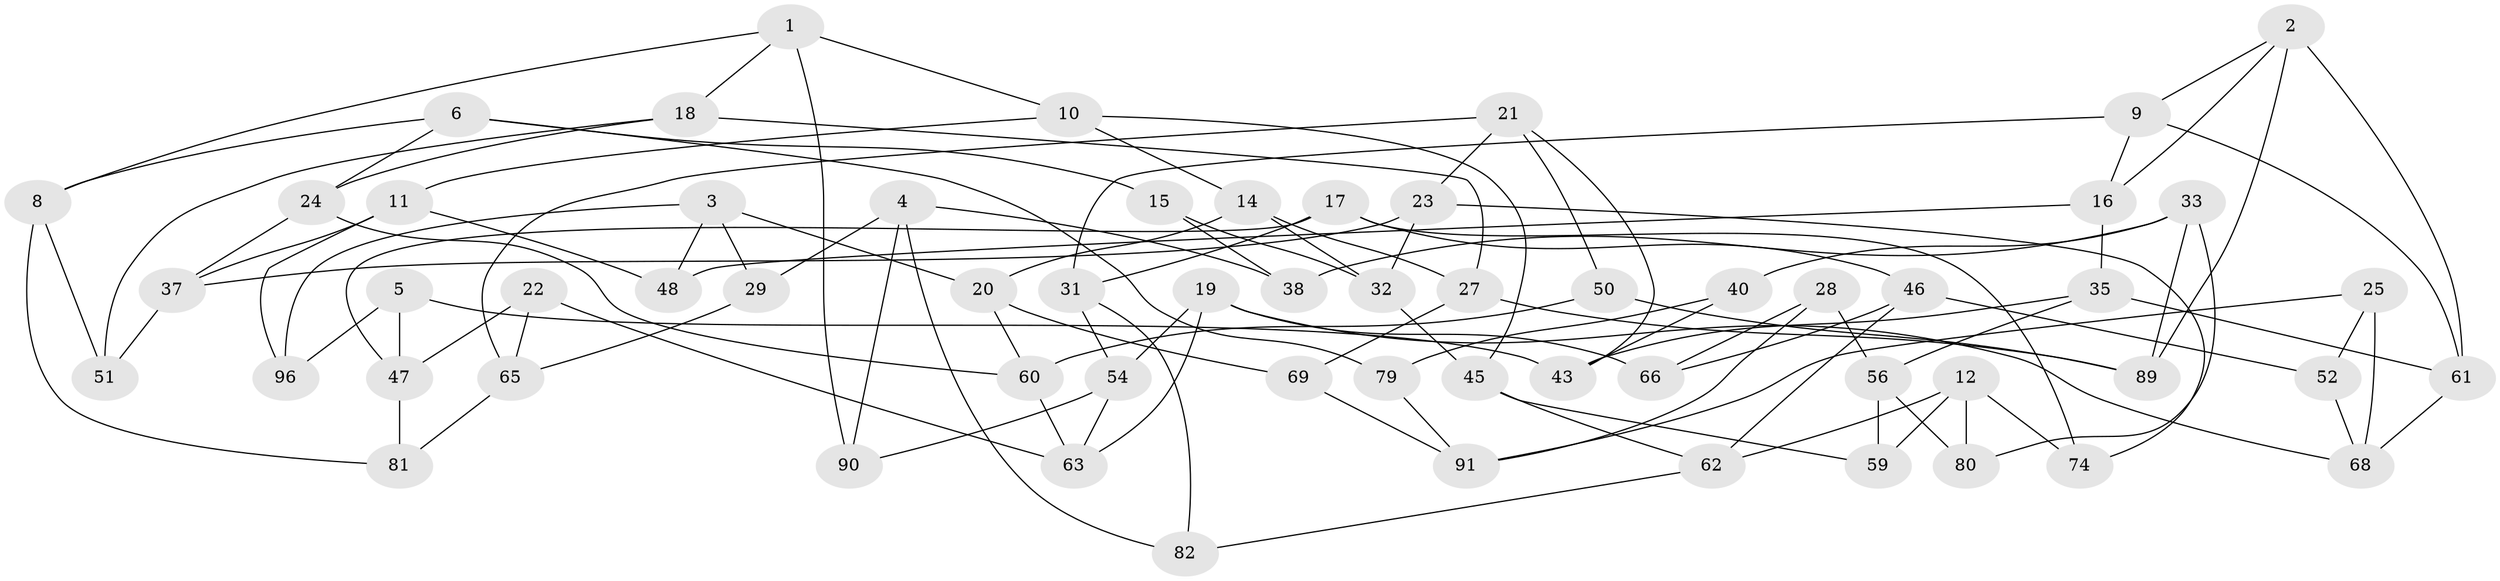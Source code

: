// original degree distribution, {3: 1.0}
// Generated by graph-tools (version 1.1) at 2025/11/02/21/25 10:11:15]
// undirected, 61 vertices, 111 edges
graph export_dot {
graph [start="1"]
  node [color=gray90,style=filled];
  1 [super="+86"];
  2 [super="+93"];
  3 [super="+34"];
  4 [super="+94"];
  5;
  6 [super="+7"];
  8 [super="+53"];
  9 [super="+77"];
  10 [super="+98"];
  11 [super="+26"];
  12 [super="+13"];
  14 [super="+78"];
  15;
  16 [super="+71"];
  17 [super="+58"];
  18 [super="+39"];
  19 [super="+49"];
  20 [super="+36"];
  21 [super="+30"];
  22;
  23 [super="+57"];
  24 [super="+84"];
  25;
  27 [super="+92"];
  28;
  29;
  31 [super="+70"];
  32 [super="+41"];
  33 [super="+42"];
  35 [super="+55"];
  37 [super="+64"];
  38;
  40;
  43 [super="+44"];
  45 [super="+76"];
  46 [super="+75"];
  47 [super="+72"];
  48;
  50;
  51;
  52;
  54 [super="+73"];
  56 [super="+83"];
  59;
  60 [super="+99"];
  61 [super="+97"];
  62 [super="+67"];
  63 [super="+85"];
  65 [super="+87"];
  66;
  68 [super="+88"];
  69;
  74;
  79;
  80;
  81;
  82;
  89 [super="+100"];
  90;
  91 [super="+95"];
  96;
  1 -- 10;
  1 -- 18;
  1 -- 8;
  1 -- 90;
  2 -- 16;
  2 -- 9;
  2 -- 89;
  2 -- 61;
  3 -- 96;
  3 -- 20;
  3 -- 48;
  3 -- 29;
  4 -- 38;
  4 -- 82;
  4 -- 90;
  4 -- 29;
  5 -- 47;
  5 -- 96;
  5 -- 43;
  6 -- 79;
  6 -- 15;
  6 -- 8;
  6 -- 24;
  8 -- 51;
  8 -- 81;
  9 -- 61;
  9 -- 16;
  9 -- 31;
  10 -- 45;
  10 -- 14;
  10 -- 11;
  11 -- 48;
  11 -- 96;
  11 -- 37;
  12 -- 59;
  12 -- 80;
  12 -- 74;
  12 -- 62;
  14 -- 27;
  14 -- 32;
  14 -- 20;
  15 -- 32;
  15 -- 38;
  16 -- 48;
  16 -- 35;
  17 -- 74;
  17 -- 46;
  17 -- 47;
  17 -- 31;
  18 -- 27;
  18 -- 24;
  18 -- 51;
  19 -- 66;
  19 -- 68;
  19 -- 54;
  19 -- 63;
  20 -- 60;
  20 -- 69;
  21 -- 65;
  21 -- 50;
  21 -- 43;
  21 -- 23;
  22 -- 63;
  22 -- 65;
  22 -- 47;
  23 -- 37;
  23 -- 32;
  23 -- 74;
  24 -- 37;
  24 -- 60;
  25 -- 91;
  25 -- 52;
  25 -- 68;
  27 -- 69;
  27 -- 89;
  28 -- 66;
  28 -- 56;
  28 -- 91;
  29 -- 65;
  31 -- 54;
  31 -- 82;
  32 -- 45;
  33 -- 80;
  33 -- 89;
  33 -- 40;
  33 -- 38;
  35 -- 56;
  35 -- 61;
  35 -- 43;
  37 -- 51;
  40 -- 79;
  40 -- 43;
  45 -- 62;
  45 -- 59;
  46 -- 52;
  46 -- 66;
  46 -- 62;
  47 -- 81;
  50 -- 60;
  50 -- 89;
  52 -- 68;
  54 -- 63;
  54 -- 90;
  56 -- 80;
  56 -- 59;
  60 -- 63;
  61 -- 68;
  62 -- 82;
  65 -- 81;
  69 -- 91;
  79 -- 91;
}
